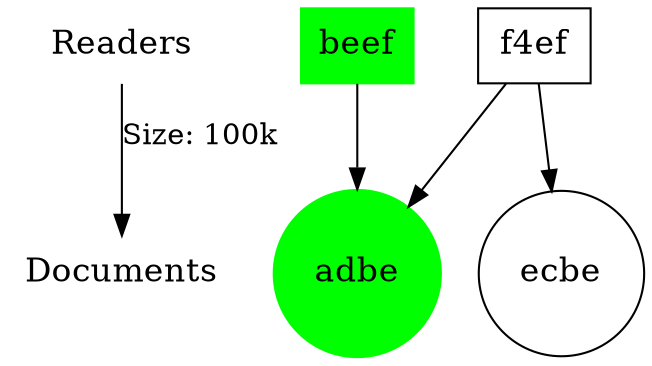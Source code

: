 strict digraph "Also likes" {
	node [fontsize=16 shape=plaintext]
	r [label=Readers]
	d [label=Documents]
	r -> d [label="Size: 100k"]
	adbe [label=adbe color=green rank=d shape=circle style=filled]
	beef [label=beef color=green rank=r shape=box style=filled]
	beef -> adbe
	ecbe [label=ecbe rank=d shape=circle]
	f4ef [label=f4ef rank=r shape=box]
	f4ef -> ecbe
	f4ef -> adbe
	f4ef [label=f4ef rank=r shape=box]
	f4ef -> ecbe
	f4ef -> adbe
	f4ef [label=f4ef rank=r shape=box]
	f4ef -> ecbe
	f4ef -> adbe
	f4ef [label=f4ef rank=r shape=box]
	f4ef -> ecbe
	f4ef -> adbe
}

